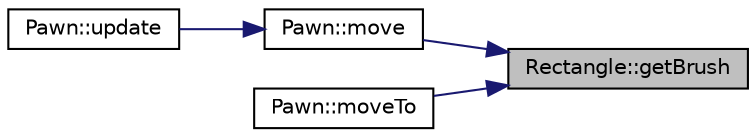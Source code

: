 digraph "Rectangle::getBrush"
{
 // LATEX_PDF_SIZE
  bgcolor="transparent";
  edge [fontname="Helvetica",fontsize="10",labelfontname="Helvetica",labelfontsize="10"];
  node [fontname="Helvetica",fontsize="10",shape=record];
  rankdir="RL";
  Node1 [label="Rectangle::getBrush",height=0.2,width=0.4,color="black", fillcolor="grey75", style="filled", fontcolor="black",tooltip=" "];
  Node1 -> Node2 [dir="back",color="midnightblue",fontsize="10",style="solid",fontname="Helvetica"];
  Node2 [label="Pawn::move",height=0.2,width=0.4,color="black",URL="$de/dff/classPawn.html#a96f71005c77711d47025e0d517d09520",tooltip=" "];
  Node2 -> Node3 [dir="back",color="midnightblue",fontsize="10",style="solid",fontname="Helvetica"];
  Node3 [label="Pawn::update",height=0.2,width=0.4,color="black",URL="$de/dff/classPawn.html#ac89566858a41eb4d7ca2f1dee55faac6",tooltip=" "];
  Node1 -> Node4 [dir="back",color="midnightblue",fontsize="10",style="solid",fontname="Helvetica"];
  Node4 [label="Pawn::moveTo",height=0.2,width=0.4,color="black",URL="$de/dff/classPawn.html#a09d721be0b6bc891dd4453018b1252e1",tooltip=" "];
}
